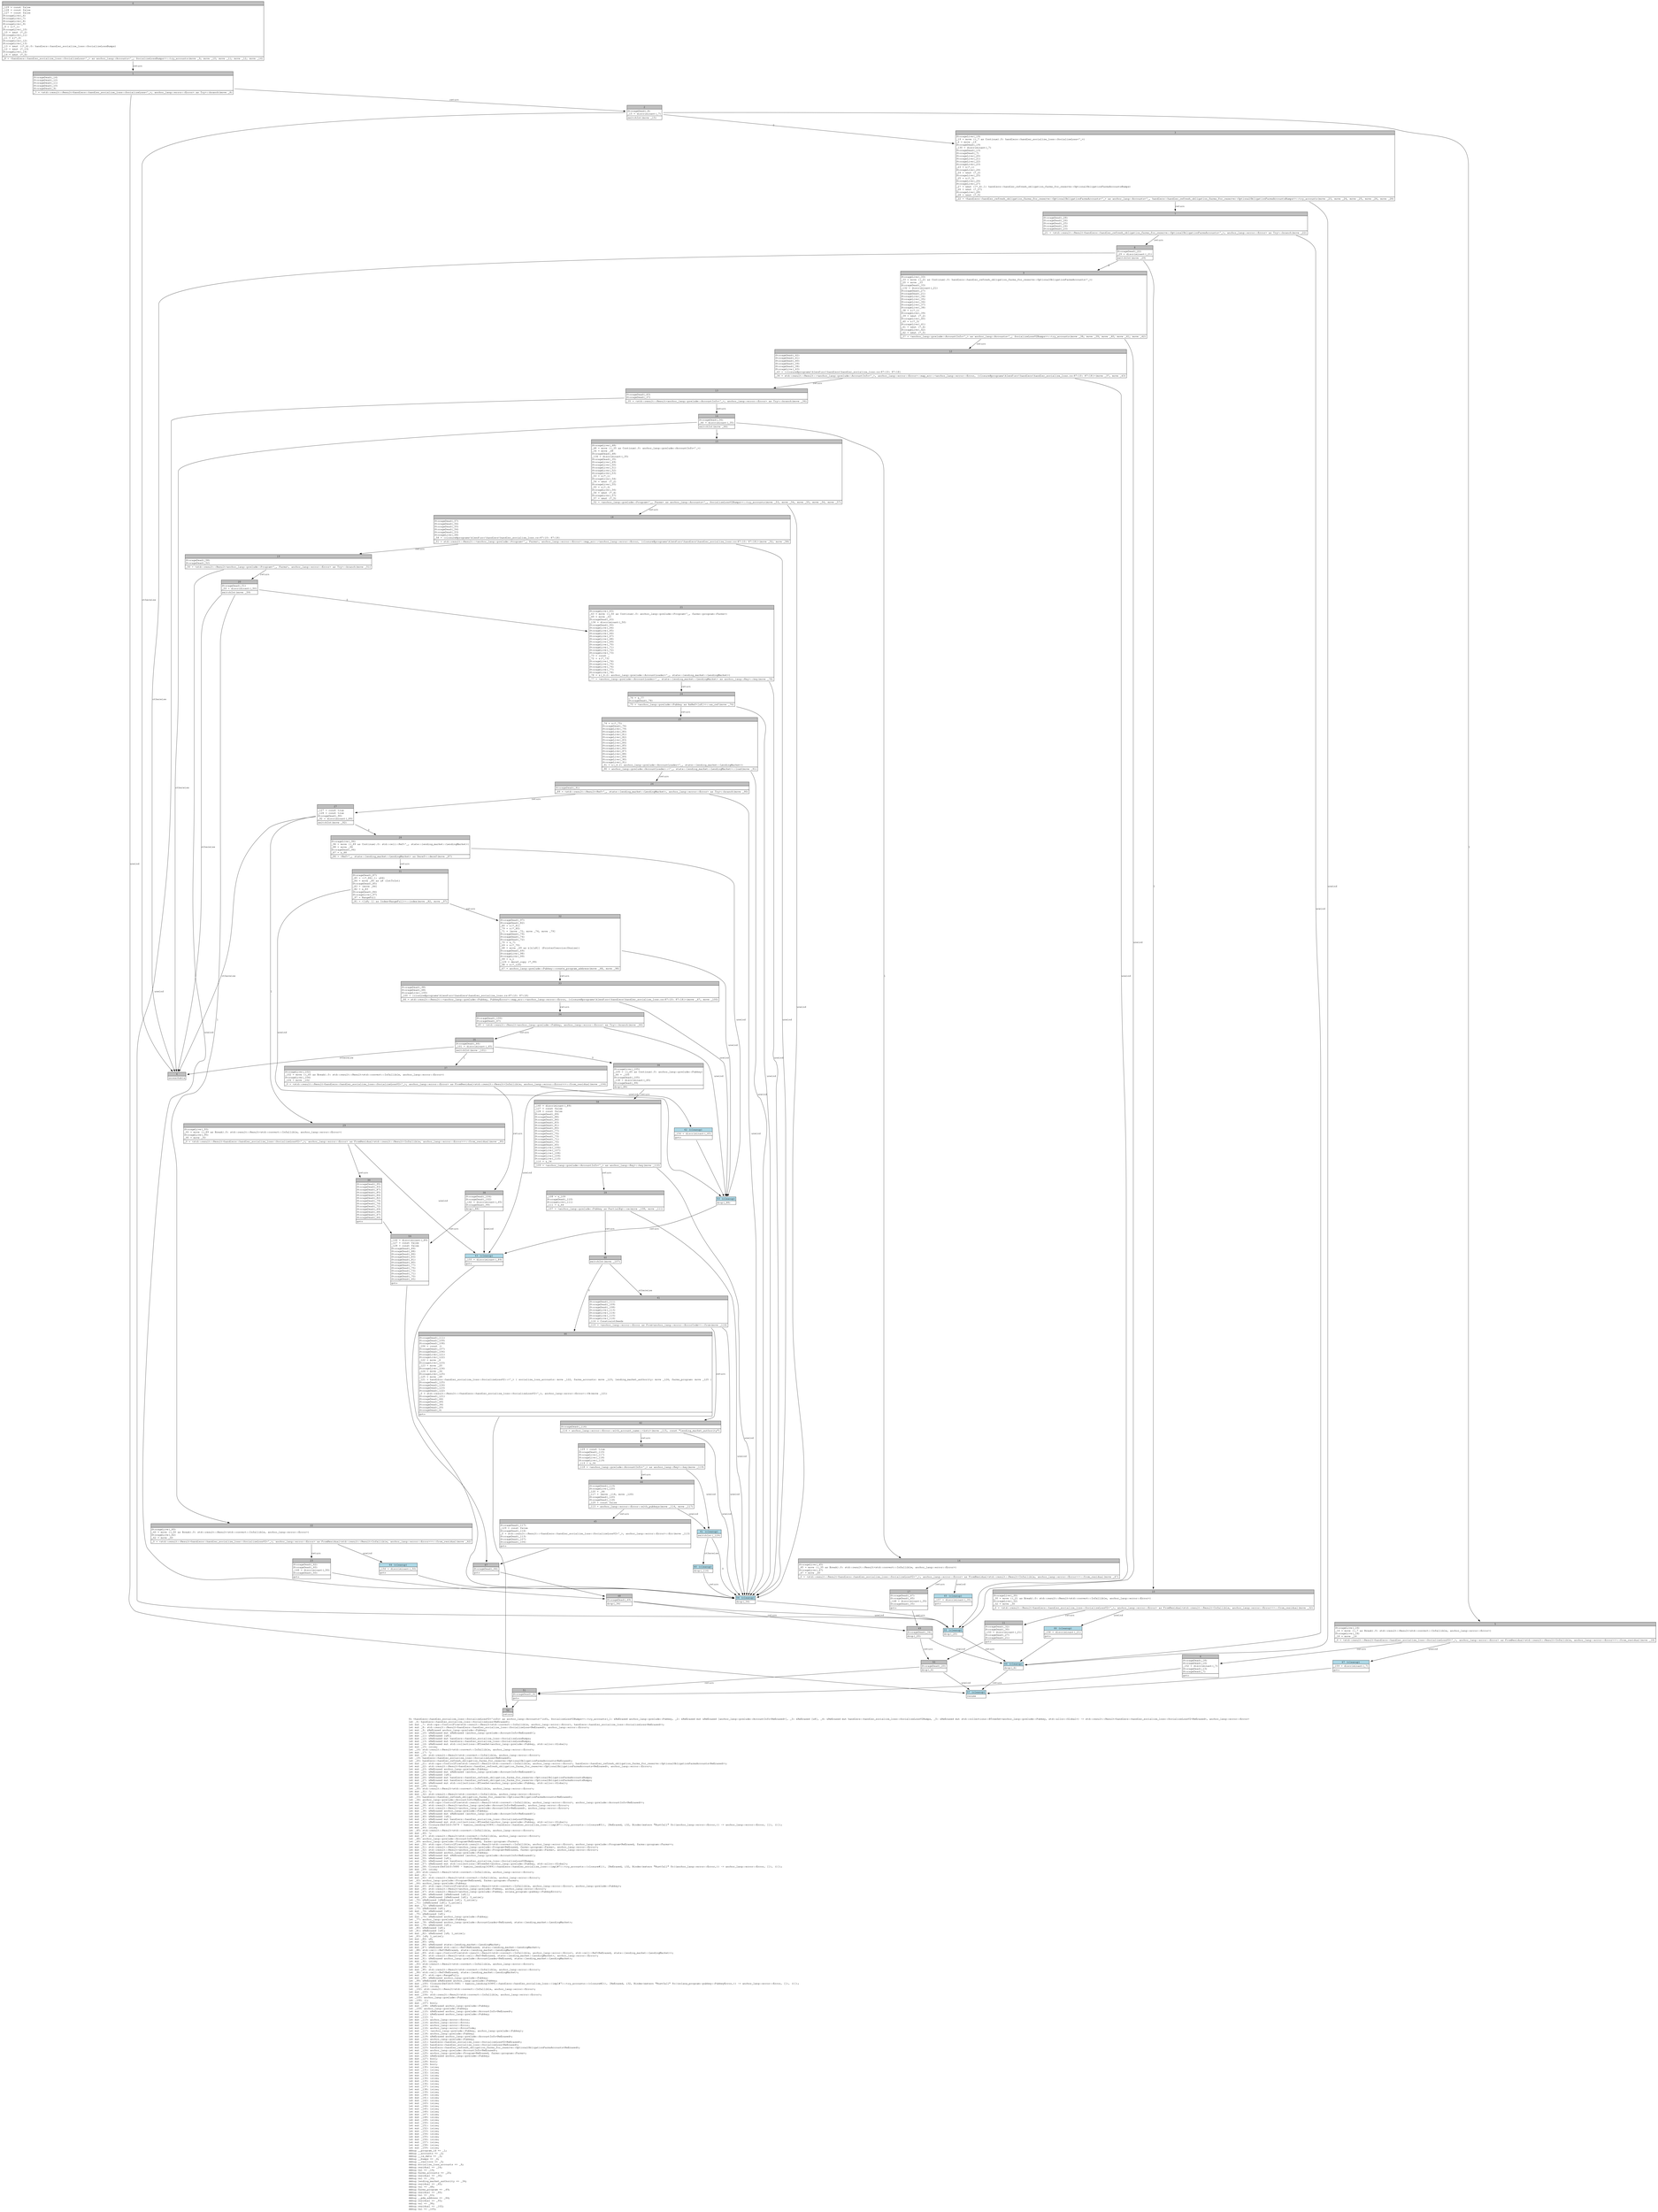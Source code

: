 digraph Mir_0_5678 {
    graph [fontname="Courier, monospace"];
    node [fontname="Courier, monospace"];
    edge [fontname="Courier, monospace"];
    label=<fn &lt;handlers::handler_socialize_loss::SocializeLossV2&lt;'info&gt; as anchor_lang::Accounts&lt;'info, SocializeLossV2Bumps&gt;&gt;::try_accounts(_1: &amp;ReErased anchor_lang::prelude::Pubkey, _2: &amp;ReErased mut &amp;ReErased [anchor_lang::prelude::AccountInfo&lt;ReErased&gt;], _3: &amp;ReErased [u8], _4: &amp;ReErased mut handlers::handler_socialize_loss::SocializeLossV2Bumps, _5: &amp;ReErased mut std::collections::BTreeSet&lt;anchor_lang::prelude::Pubkey, std::alloc::Global&gt;) -&gt; std::result::Result&lt;handlers::handler_socialize_loss::SocializeLossV2&lt;ReErased&gt;, anchor_lang::error::Error&gt;<br align="left"/>let _6: handlers::handler_socialize_loss::SocializeLoss&lt;ReErased&gt;;<br align="left"/>let mut _7: std::ops::ControlFlow&lt;std::result::Result&lt;std::convert::Infallible, anchor_lang::error::Error&gt;, handlers::handler_socialize_loss::SocializeLoss&lt;ReErased&gt;&gt;;<br align="left"/>let mut _8: std::result::Result&lt;handlers::handler_socialize_loss::SocializeLoss&lt;ReErased&gt;, anchor_lang::error::Error&gt;;<br align="left"/>let mut _9: &amp;ReErased anchor_lang::prelude::Pubkey;<br align="left"/>let mut _10: &amp;ReErased mut &amp;ReErased [anchor_lang::prelude::AccountInfo&lt;ReErased&gt;];<br align="left"/>let mut _11: &amp;ReErased [u8];<br align="left"/>let mut _12: &amp;ReErased mut handlers::handler_socialize_loss::SocializeLossBumps;<br align="left"/>let mut _13: &amp;ReErased mut handlers::handler_socialize_loss::SocializeLossBumps;<br align="left"/>let mut _14: &amp;ReErased mut std::collections::BTreeSet&lt;anchor_lang::prelude::Pubkey, std::alloc::Global&gt;;<br align="left"/>let mut _15: isize;<br align="left"/>let _16: std::result::Result&lt;std::convert::Infallible, anchor_lang::error::Error&gt;;<br align="left"/>let mut _17: !;<br align="left"/>let mut _18: std::result::Result&lt;std::convert::Infallible, anchor_lang::error::Error&gt;;<br align="left"/>let _19: handlers::handler_socialize_loss::SocializeLoss&lt;ReErased&gt;;<br align="left"/>let _20: handlers::handler_refresh_obligation_farms_for_reserve::OptionalObligationFarmsAccounts&lt;ReErased&gt;;<br align="left"/>let mut _21: std::ops::ControlFlow&lt;std::result::Result&lt;std::convert::Infallible, anchor_lang::error::Error&gt;, handlers::handler_refresh_obligation_farms_for_reserve::OptionalObligationFarmsAccounts&lt;ReErased&gt;&gt;;<br align="left"/>let mut _22: std::result::Result&lt;handlers::handler_refresh_obligation_farms_for_reserve::OptionalObligationFarmsAccounts&lt;ReErased&gt;, anchor_lang::error::Error&gt;;<br align="left"/>let mut _23: &amp;ReErased anchor_lang::prelude::Pubkey;<br align="left"/>let mut _24: &amp;ReErased mut &amp;ReErased [anchor_lang::prelude::AccountInfo&lt;ReErased&gt;];<br align="left"/>let mut _25: &amp;ReErased [u8];<br align="left"/>let mut _26: &amp;ReErased mut handlers::handler_refresh_obligation_farms_for_reserve::OptionalObligationFarmsAccountsBumps;<br align="left"/>let mut _27: &amp;ReErased mut handlers::handler_refresh_obligation_farms_for_reserve::OptionalObligationFarmsAccountsBumps;<br align="left"/>let mut _28: &amp;ReErased mut std::collections::BTreeSet&lt;anchor_lang::prelude::Pubkey, std::alloc::Global&gt;;<br align="left"/>let mut _29: isize;<br align="left"/>let _30: std::result::Result&lt;std::convert::Infallible, anchor_lang::error::Error&gt;;<br align="left"/>let mut _31: !;<br align="left"/>let mut _32: std::result::Result&lt;std::convert::Infallible, anchor_lang::error::Error&gt;;<br align="left"/>let _33: handlers::handler_refresh_obligation_farms_for_reserve::OptionalObligationFarmsAccounts&lt;ReErased&gt;;<br align="left"/>let _34: anchor_lang::prelude::AccountInfo&lt;ReErased&gt;;<br align="left"/>let mut _35: std::ops::ControlFlow&lt;std::result::Result&lt;std::convert::Infallible, anchor_lang::error::Error&gt;, anchor_lang::prelude::AccountInfo&lt;ReErased&gt;&gt;;<br align="left"/>let mut _36: std::result::Result&lt;anchor_lang::prelude::AccountInfo&lt;ReErased&gt;, anchor_lang::error::Error&gt;;<br align="left"/>let mut _37: std::result::Result&lt;anchor_lang::prelude::AccountInfo&lt;ReErased&gt;, anchor_lang::error::Error&gt;;<br align="left"/>let mut _38: &amp;ReErased anchor_lang::prelude::Pubkey;<br align="left"/>let mut _39: &amp;ReErased mut &amp;ReErased [anchor_lang::prelude::AccountInfo&lt;ReErased&gt;];<br align="left"/>let mut _40: &amp;ReErased [u8];<br align="left"/>let mut _41: &amp;ReErased mut handlers::handler_socialize_loss::SocializeLossV2Bumps;<br align="left"/>let mut _42: &amp;ReErased mut std::collections::BTreeSet&lt;anchor_lang::prelude::Pubkey, std::alloc::Global&gt;;<br align="left"/>let mut _43: Closure(DefId(0:5679 ~ kamino_lending[6389]::handlers::handler_socialize_loss::{impl#7}::try_accounts::{closure#0}), [ReErased, i32, Binder(extern &quot;RustCall&quot; fn((anchor_lang::error::Error,)) -&gt; anchor_lang::error::Error, []), ()]);<br align="left"/>let mut _44: isize;<br align="left"/>let _45: std::result::Result&lt;std::convert::Infallible, anchor_lang::error::Error&gt;;<br align="left"/>let mut _46: !;<br align="left"/>let mut _47: std::result::Result&lt;std::convert::Infallible, anchor_lang::error::Error&gt;;<br align="left"/>let _48: anchor_lang::prelude::AccountInfo&lt;ReErased&gt;;<br align="left"/>let _49: anchor_lang::prelude::Program&lt;ReErased, farms::program::Farms&gt;;<br align="left"/>let mut _50: std::ops::ControlFlow&lt;std::result::Result&lt;std::convert::Infallible, anchor_lang::error::Error&gt;, anchor_lang::prelude::Program&lt;ReErased, farms::program::Farms&gt;&gt;;<br align="left"/>let mut _51: std::result::Result&lt;anchor_lang::prelude::Program&lt;ReErased, farms::program::Farms&gt;, anchor_lang::error::Error&gt;;<br align="left"/>let mut _52: std::result::Result&lt;anchor_lang::prelude::Program&lt;ReErased, farms::program::Farms&gt;, anchor_lang::error::Error&gt;;<br align="left"/>let mut _53: &amp;ReErased anchor_lang::prelude::Pubkey;<br align="left"/>let mut _54: &amp;ReErased mut &amp;ReErased [anchor_lang::prelude::AccountInfo&lt;ReErased&gt;];<br align="left"/>let mut _55: &amp;ReErased [u8];<br align="left"/>let mut _56: &amp;ReErased mut handlers::handler_socialize_loss::SocializeLossV2Bumps;<br align="left"/>let mut _57: &amp;ReErased mut std::collections::BTreeSet&lt;anchor_lang::prelude::Pubkey, std::alloc::Global&gt;;<br align="left"/>let mut _58: Closure(DefId(0:5680 ~ kamino_lending[6389]::handlers::handler_socialize_loss::{impl#7}::try_accounts::{closure#1}), [ReErased, i32, Binder(extern &quot;RustCall&quot; fn((anchor_lang::error::Error,)) -&gt; anchor_lang::error::Error, []), ()]);<br align="left"/>let mut _59: isize;<br align="left"/>let _60: std::result::Result&lt;std::convert::Infallible, anchor_lang::error::Error&gt;;<br align="left"/>let mut _61: !;<br align="left"/>let mut _62: std::result::Result&lt;std::convert::Infallible, anchor_lang::error::Error&gt;;<br align="left"/>let _63: anchor_lang::prelude::Program&lt;ReErased, farms::program::Farms&gt;;<br align="left"/>let _64: anchor_lang::prelude::Pubkey;<br align="left"/>let mut _65: std::ops::ControlFlow&lt;std::result::Result&lt;std::convert::Infallible, anchor_lang::error::Error&gt;, anchor_lang::prelude::Pubkey&gt;;<br align="left"/>let mut _66: std::result::Result&lt;anchor_lang::prelude::Pubkey, anchor_lang::error::Error&gt;;<br align="left"/>let mut _67: std::result::Result&lt;anchor_lang::prelude::Pubkey, solana_program::pubkey::PubkeyError&gt;;<br align="left"/>let mut _68: &amp;ReErased [&amp;ReErased [u8]];<br align="left"/>let mut _69: &amp;ReErased [&amp;ReErased [u8]; 3_usize];<br align="left"/>let _70: &amp;ReErased [&amp;ReErased [u8]; 3_usize];<br align="left"/>let _71: [&amp;ReErased [u8]; 3_usize];<br align="left"/>let mut _72: &amp;ReErased [u8];<br align="left"/>let _73: &amp;ReErased [u8];<br align="left"/>let mut _74: &amp;ReErased [u8];<br align="left"/>let _75: &amp;ReErased [u8];<br align="left"/>let mut _76: &amp;ReErased anchor_lang::prelude::Pubkey;<br align="left"/>let _77: anchor_lang::prelude::Pubkey;<br align="left"/>let mut _78: &amp;ReErased anchor_lang::prelude::AccountLoader&lt;ReErased, state::lending_market::LendingMarket&gt;;<br align="left"/>let mut _79: &amp;ReErased [u8];<br align="left"/>let _80: &amp;ReErased [u8];<br align="left"/>let _81: &amp;ReErased [u8];<br align="left"/>let mut _82: &amp;ReErased [u8; 1_usize];<br align="left"/>let _83: [u8; 1_usize];<br align="left"/>let mut _84: u8;<br align="left"/>let mut _85: u64;<br align="left"/>let mut _86: &amp;ReErased state::lending_market::LendingMarket;<br align="left"/>let mut _87: &amp;ReErased std::cell::Ref&lt;ReErased, state::lending_market::LendingMarket&gt;;<br align="left"/>let _88: std::cell::Ref&lt;ReErased, state::lending_market::LendingMarket&gt;;<br align="left"/>let mut _89: std::ops::ControlFlow&lt;std::result::Result&lt;std::convert::Infallible, anchor_lang::error::Error&gt;, std::cell::Ref&lt;ReErased, state::lending_market::LendingMarket&gt;&gt;;<br align="left"/>let mut _90: std::result::Result&lt;std::cell::Ref&lt;ReErased, state::lending_market::LendingMarket&gt;, anchor_lang::error::Error&gt;;<br align="left"/>let mut _91: &amp;ReErased anchor_lang::prelude::AccountLoader&lt;ReErased, state::lending_market::LendingMarket&gt;;<br align="left"/>let mut _92: isize;<br align="left"/>let _93: std::result::Result&lt;std::convert::Infallible, anchor_lang::error::Error&gt;;<br align="left"/>let mut _94: !;<br align="left"/>let mut _95: std::result::Result&lt;std::convert::Infallible, anchor_lang::error::Error&gt;;<br align="left"/>let _96: std::cell::Ref&lt;ReErased, state::lending_market::LendingMarket&gt;;<br align="left"/>let mut _97: std::ops::RangeFull;<br align="left"/>let mut _98: &amp;ReErased anchor_lang::prelude::Pubkey;<br align="left"/>let _99: &amp;ReErased &amp;ReErased anchor_lang::prelude::Pubkey;<br align="left"/>let mut _100: Closure(DefId(0:5681 ~ kamino_lending[6389]::handlers::handler_socialize_loss::{impl#7}::try_accounts::{closure#2}), [ReErased, i32, Binder(extern &quot;RustCall&quot; fn((solana_program::pubkey::PubkeyError,)) -&gt; anchor_lang::error::Error, []), ()]);<br align="left"/>let mut _101: isize;<br align="left"/>let _102: std::result::Result&lt;std::convert::Infallible, anchor_lang::error::Error&gt;;<br align="left"/>let mut _103: !;<br align="left"/>let mut _104: std::result::Result&lt;std::convert::Infallible, anchor_lang::error::Error&gt;;<br align="left"/>let _105: anchor_lang::prelude::Pubkey;<br align="left"/>let _106: ();<br align="left"/>let mut _107: bool;<br align="left"/>let mut _108: &amp;ReErased anchor_lang::prelude::Pubkey;<br align="left"/>let _109: anchor_lang::prelude::Pubkey;<br align="left"/>let mut _110: &amp;ReErased anchor_lang::prelude::AccountInfo&lt;ReErased&gt;;<br align="left"/>let mut _111: &amp;ReErased anchor_lang::prelude::Pubkey;<br align="left"/>let mut _112: !;<br align="left"/>let mut _113: anchor_lang::error::Error;<br align="left"/>let mut _114: anchor_lang::error::Error;<br align="left"/>let mut _115: anchor_lang::error::Error;<br align="left"/>let mut _116: anchor_lang::error::ErrorCode;<br align="left"/>let mut _117: (anchor_lang::prelude::Pubkey, anchor_lang::prelude::Pubkey);<br align="left"/>let mut _118: anchor_lang::prelude::Pubkey;<br align="left"/>let mut _119: &amp;ReErased anchor_lang::prelude::AccountInfo&lt;ReErased&gt;;<br align="left"/>let mut _120: anchor_lang::prelude::Pubkey;<br align="left"/>let mut _121: handlers::handler_socialize_loss::SocializeLossV2&lt;ReErased&gt;;<br align="left"/>let mut _122: handlers::handler_socialize_loss::SocializeLoss&lt;ReErased&gt;;<br align="left"/>let mut _123: handlers::handler_refresh_obligation_farms_for_reserve::OptionalObligationFarmsAccounts&lt;ReErased&gt;;<br align="left"/>let mut _124: anchor_lang::prelude::AccountInfo&lt;ReErased&gt;;<br align="left"/>let mut _125: anchor_lang::prelude::Program&lt;ReErased, farms::program::Farms&gt;;<br align="left"/>let mut _126: &amp;ReErased anchor_lang::prelude::Pubkey;<br align="left"/>let mut _127: bool;<br align="left"/>let mut _128: bool;<br align="left"/>let mut _129: bool;<br align="left"/>let mut _130: isize;<br align="left"/>let mut _131: isize;<br align="left"/>let mut _132: isize;<br align="left"/>let mut _133: isize;<br align="left"/>let mut _134: isize;<br align="left"/>let mut _135: isize;<br align="left"/>let mut _136: isize;<br align="left"/>let mut _137: isize;<br align="left"/>let mut _138: isize;<br align="left"/>let mut _139: isize;<br align="left"/>let mut _140: isize;<br align="left"/>let mut _141: isize;<br align="left"/>let mut _142: isize;<br align="left"/>let mut _143: isize;<br align="left"/>let mut _144: isize;<br align="left"/>let mut _145: isize;<br align="left"/>let mut _146: isize;<br align="left"/>let mut _147: isize;<br align="left"/>let mut _148: isize;<br align="left"/>let mut _149: isize;<br align="left"/>let mut _150: isize;<br align="left"/>let mut _151: isize;<br align="left"/>let mut _152: isize;<br align="left"/>let mut _153: isize;<br align="left"/>let mut _154: isize;<br align="left"/>let mut _155: isize;<br align="left"/>let mut _156: isize;<br align="left"/>let mut _157: isize;<br align="left"/>let mut _158: isize;<br align="left"/>let mut _159: isize;<br align="left"/>debug __program_id =&gt; _1;<br align="left"/>debug __accounts =&gt; _2;<br align="left"/>debug __ix_data =&gt; _3;<br align="left"/>debug __bumps =&gt; _4;<br align="left"/>debug __reallocs =&gt; _5;<br align="left"/>debug socialize_loss_accounts =&gt; _6;<br align="left"/>debug residual =&gt; _16;<br align="left"/>debug val =&gt; _19;<br align="left"/>debug farms_accounts =&gt; _20;<br align="left"/>debug residual =&gt; _30;<br align="left"/>debug val =&gt; _33;<br align="left"/>debug lending_market_authority =&gt; _34;<br align="left"/>debug residual =&gt; _45;<br align="left"/>debug val =&gt; _48;<br align="left"/>debug farms_program =&gt; _49;<br align="left"/>debug residual =&gt; _60;<br align="left"/>debug val =&gt; _63;<br align="left"/>debug __pda_address =&gt; _64;<br align="left"/>debug residual =&gt; _93;<br align="left"/>debug val =&gt; _96;<br align="left"/>debug residual =&gt; _102;<br align="left"/>debug val =&gt; _105;<br align="left"/>>;
    bb0__0_5678 [shape="none", label=<<table border="0" cellborder="1" cellspacing="0"><tr><td bgcolor="gray" align="center" colspan="1">0</td></tr><tr><td align="left" balign="left">_129 = const false<br/>_128 = const false<br/>_127 = const false<br/>StorageLive(_6)<br/>StorageLive(_7)<br/>StorageLive(_8)<br/>StorageLive(_9)<br/>_9 = &amp;(*_1)<br/>StorageLive(_10)<br/>_10 = &amp;mut (*_2)<br/>StorageLive(_11)<br/>_11 = &amp;(*_3)<br/>StorageLive(_12)<br/>StorageLive(_13)<br/>_13 = &amp;mut ((*_4).0: handlers::handler_socialize_loss::SocializeLossBumps)<br/>_12 = &amp;mut (*_13)<br/>StorageLive(_14)<br/>_14 = &amp;mut (*_5)<br/></td></tr><tr><td align="left">_8 = &lt;handlers::handler_socialize_loss::SocializeLoss&lt;'_&gt; as anchor_lang::Accounts&lt;'_, SocializeLossBumps&gt;&gt;::try_accounts(move _9, move _10, move _11, move _12, move _14)</td></tr></table>>];
    bb1__0_5678 [shape="none", label=<<table border="0" cellborder="1" cellspacing="0"><tr><td bgcolor="gray" align="center" colspan="1">1</td></tr><tr><td align="left" balign="left">StorageDead(_14)<br/>StorageDead(_12)<br/>StorageDead(_11)<br/>StorageDead(_10)<br/>StorageDead(_9)<br/></td></tr><tr><td align="left">_7 = &lt;std::result::Result&lt;handlers::handler_socialize_loss::SocializeLoss&lt;'_&gt;, anchor_lang::error::Error&gt; as Try&gt;::branch(move _8)</td></tr></table>>];
    bb2__0_5678 [shape="none", label=<<table border="0" cellborder="1" cellspacing="0"><tr><td bgcolor="gray" align="center" colspan="1">2</td></tr><tr><td align="left" balign="left">StorageDead(_8)<br/>_15 = discriminant(_7)<br/></td></tr><tr><td align="left">switchInt(move _15)</td></tr></table>>];
    bb3__0_5678 [shape="none", label=<<table border="0" cellborder="1" cellspacing="0"><tr><td bgcolor="gray" align="center" colspan="1">3</td></tr><tr><td align="left" balign="left">StorageLive(_19)<br/>_19 = move ((_7 as Continue).0: handlers::handler_socialize_loss::SocializeLoss&lt;'_&gt;)<br/>_6 = move _19<br/>StorageDead(_19)<br/>_130 = discriminant(_7)<br/>StorageDead(_13)<br/>StorageDead(_7)<br/>StorageLive(_20)<br/>StorageLive(_21)<br/>StorageLive(_22)<br/>StorageLive(_23)<br/>_23 = &amp;(*_1)<br/>StorageLive(_24)<br/>_24 = &amp;mut (*_2)<br/>StorageLive(_25)<br/>_25 = &amp;(*_3)<br/>StorageLive(_26)<br/>StorageLive(_27)<br/>_27 = &amp;mut ((*_4).1: handlers::handler_refresh_obligation_farms_for_reserve::OptionalObligationFarmsAccountsBumps)<br/>_26 = &amp;mut (*_27)<br/>StorageLive(_28)<br/>_28 = &amp;mut (*_5)<br/></td></tr><tr><td align="left">_22 = &lt;handlers::handler_refresh_obligation_farms_for_reserve::OptionalObligationFarmsAccounts&lt;'_&gt; as anchor_lang::Accounts&lt;'_, handlers::handler_refresh_obligation_farms_for_reserve::OptionalObligationFarmsAccountsBumps&gt;&gt;::try_accounts(move _23, move _24, move _25, move _26, move _28)</td></tr></table>>];
    bb4__0_5678 [shape="none", label=<<table border="0" cellborder="1" cellspacing="0"><tr><td bgcolor="gray" align="center" colspan="1">4</td></tr><tr><td align="left">unreachable</td></tr></table>>];
    bb5__0_5678 [shape="none", label=<<table border="0" cellborder="1" cellspacing="0"><tr><td bgcolor="gray" align="center" colspan="1">5</td></tr><tr><td align="left" balign="left">StorageLive(_16)<br/>_16 = move ((_7 as Break).0: std::result::Result&lt;std::convert::Infallible, anchor_lang::error::Error&gt;)<br/>StorageLive(_18)<br/>_18 = move _16<br/></td></tr><tr><td align="left">_0 = &lt;std::result::Result&lt;handlers::handler_socialize_loss::SocializeLossV2&lt;'_&gt;, anchor_lang::error::Error&gt; as FromResidual&lt;std::result::Result&lt;Infallible, anchor_lang::error::Error&gt;&gt;&gt;::from_residual(move _18)</td></tr></table>>];
    bb6__0_5678 [shape="none", label=<<table border="0" cellborder="1" cellspacing="0"><tr><td bgcolor="gray" align="center" colspan="1">6</td></tr><tr><td align="left" balign="left">StorageDead(_18)<br/>StorageDead(_16)<br/>_152 = discriminant(_7)<br/>StorageDead(_13)<br/>StorageDead(_7)<br/></td></tr><tr><td align="left">goto</td></tr></table>>];
    bb7__0_5678 [shape="none", label=<<table border="0" cellborder="1" cellspacing="0"><tr><td bgcolor="gray" align="center" colspan="1">7</td></tr><tr><td align="left" balign="left">StorageDead(_28)<br/>StorageDead(_26)<br/>StorageDead(_25)<br/>StorageDead(_24)<br/>StorageDead(_23)<br/></td></tr><tr><td align="left">_21 = &lt;std::result::Result&lt;handlers::handler_refresh_obligation_farms_for_reserve::OptionalObligationFarmsAccounts&lt;'_&gt;, anchor_lang::error::Error&gt; as Try&gt;::branch(move _22)</td></tr></table>>];
    bb8__0_5678 [shape="none", label=<<table border="0" cellborder="1" cellspacing="0"><tr><td bgcolor="gray" align="center" colspan="1">8</td></tr><tr><td align="left" balign="left">StorageDead(_22)<br/>_29 = discriminant(_21)<br/></td></tr><tr><td align="left">switchInt(move _29)</td></tr></table>>];
    bb9__0_5678 [shape="none", label=<<table border="0" cellborder="1" cellspacing="0"><tr><td bgcolor="gray" align="center" colspan="1">9</td></tr><tr><td align="left" balign="left">StorageLive(_33)<br/>_33 = move ((_21 as Continue).0: handlers::handler_refresh_obligation_farms_for_reserve::OptionalObligationFarmsAccounts&lt;'_&gt;)<br/>_20 = move _33<br/>StorageDead(_33)<br/>_132 = discriminant(_21)<br/>StorageDead(_27)<br/>StorageDead(_21)<br/>StorageLive(_34)<br/>StorageLive(_35)<br/>StorageLive(_36)<br/>StorageLive(_37)<br/>StorageLive(_38)<br/>_38 = &amp;(*_1)<br/>StorageLive(_39)<br/>_39 = &amp;mut (*_2)<br/>StorageLive(_40)<br/>_40 = &amp;(*_3)<br/>StorageLive(_41)<br/>_41 = &amp;mut (*_4)<br/>StorageLive(_42)<br/>_42 = &amp;mut (*_5)<br/></td></tr><tr><td align="left">_37 = &lt;anchor_lang::prelude::AccountInfo&lt;'_&gt; as anchor_lang::Accounts&lt;'_, SocializeLossV2Bumps&gt;&gt;::try_accounts(move _38, move _39, move _40, move _41, move _42)</td></tr></table>>];
    bb10__0_5678 [shape="none", label=<<table border="0" cellborder="1" cellspacing="0"><tr><td bgcolor="gray" align="center" colspan="1">10</td></tr><tr><td align="left" balign="left">StorageLive(_30)<br/>_30 = move ((_21 as Break).0: std::result::Result&lt;std::convert::Infallible, anchor_lang::error::Error&gt;)<br/>StorageLive(_32)<br/>_32 = move _30<br/></td></tr><tr><td align="left">_0 = &lt;std::result::Result&lt;handlers::handler_socialize_loss::SocializeLossV2&lt;'_&gt;, anchor_lang::error::Error&gt; as FromResidual&lt;std::result::Result&lt;Infallible, anchor_lang::error::Error&gt;&gt;&gt;::from_residual(move _32)</td></tr></table>>];
    bb11__0_5678 [shape="none", label=<<table border="0" cellborder="1" cellspacing="0"><tr><td bgcolor="gray" align="center" colspan="1">11</td></tr><tr><td align="left" balign="left">StorageDead(_32)<br/>StorageDead(_30)<br/>_150 = discriminant(_21)<br/>StorageDead(_27)<br/>StorageDead(_21)<br/></td></tr><tr><td align="left">goto</td></tr></table>>];
    bb12__0_5678 [shape="none", label=<<table border="0" cellborder="1" cellspacing="0"><tr><td bgcolor="gray" align="center" colspan="1">12</td></tr><tr><td align="left" balign="left">StorageDead(_42)<br/>StorageDead(_41)<br/>StorageDead(_40)<br/>StorageDead(_39)<br/>StorageDead(_38)<br/>StorageLive(_43)<br/>_43 = {closure@programs\klend\src\handlers\handler_socialize_loss.rs:87:10: 87:18}<br/></td></tr><tr><td align="left">_36 = std::result::Result::&lt;anchor_lang::prelude::AccountInfo&lt;'_&gt;, anchor_lang::error::Error&gt;::map_err::&lt;anchor_lang::error::Error, {closure@programs\klend\src\handlers\handler_socialize_loss.rs:87:10: 87:18}&gt;(move _37, move _43)</td></tr></table>>];
    bb13__0_5678 [shape="none", label=<<table border="0" cellborder="1" cellspacing="0"><tr><td bgcolor="gray" align="center" colspan="1">13</td></tr><tr><td align="left" balign="left">StorageDead(_43)<br/>StorageDead(_37)<br/></td></tr><tr><td align="left">_35 = &lt;std::result::Result&lt;anchor_lang::prelude::AccountInfo&lt;'_&gt;, anchor_lang::error::Error&gt; as Try&gt;::branch(move _36)</td></tr></table>>];
    bb14__0_5678 [shape="none", label=<<table border="0" cellborder="1" cellspacing="0"><tr><td bgcolor="gray" align="center" colspan="1">14</td></tr><tr><td align="left" balign="left">StorageDead(_36)<br/>_44 = discriminant(_35)<br/></td></tr><tr><td align="left">switchInt(move _44)</td></tr></table>>];
    bb15__0_5678 [shape="none", label=<<table border="0" cellborder="1" cellspacing="0"><tr><td bgcolor="gray" align="center" colspan="1">15</td></tr><tr><td align="left" balign="left">StorageLive(_48)<br/>_48 = move ((_35 as Continue).0: anchor_lang::prelude::AccountInfo&lt;'_&gt;)<br/>_34 = move _48<br/>StorageDead(_48)<br/>_134 = discriminant(_35)<br/>StorageDead(_35)<br/>StorageLive(_49)<br/>StorageLive(_50)<br/>StorageLive(_51)<br/>StorageLive(_52)<br/>StorageLive(_53)<br/>_53 = &amp;(*_1)<br/>StorageLive(_54)<br/>_54 = &amp;mut (*_2)<br/>StorageLive(_55)<br/>_55 = &amp;(*_3)<br/>StorageLive(_56)<br/>_56 = &amp;mut (*_4)<br/>StorageLive(_57)<br/>_57 = &amp;mut (*_5)<br/></td></tr><tr><td align="left">_52 = &lt;anchor_lang::prelude::Program&lt;'_, Farms&gt; as anchor_lang::Accounts&lt;'_, SocializeLossV2Bumps&gt;&gt;::try_accounts(move _53, move _54, move _55, move _56, move _57)</td></tr></table>>];
    bb16__0_5678 [shape="none", label=<<table border="0" cellborder="1" cellspacing="0"><tr><td bgcolor="gray" align="center" colspan="1">16</td></tr><tr><td align="left" balign="left">StorageLive(_45)<br/>_45 = move ((_35 as Break).0: std::result::Result&lt;std::convert::Infallible, anchor_lang::error::Error&gt;)<br/>StorageLive(_47)<br/>_47 = move _45<br/></td></tr><tr><td align="left">_0 = &lt;std::result::Result&lt;handlers::handler_socialize_loss::SocializeLossV2&lt;'_&gt;, anchor_lang::error::Error&gt; as FromResidual&lt;std::result::Result&lt;Infallible, anchor_lang::error::Error&gt;&gt;&gt;::from_residual(move _47)</td></tr></table>>];
    bb17__0_5678 [shape="none", label=<<table border="0" cellborder="1" cellspacing="0"><tr><td bgcolor="gray" align="center" colspan="1">17</td></tr><tr><td align="left" balign="left">StorageDead(_47)<br/>StorageDead(_45)<br/>_148 = discriminant(_35)<br/>StorageDead(_35)<br/></td></tr><tr><td align="left">goto</td></tr></table>>];
    bb18__0_5678 [shape="none", label=<<table border="0" cellborder="1" cellspacing="0"><tr><td bgcolor="gray" align="center" colspan="1">18</td></tr><tr><td align="left" balign="left">StorageDead(_57)<br/>StorageDead(_56)<br/>StorageDead(_55)<br/>StorageDead(_54)<br/>StorageDead(_53)<br/>StorageLive(_58)<br/>_58 = {closure@programs\klend\src\handlers\handler_socialize_loss.rs:87:10: 87:18}<br/></td></tr><tr><td align="left">_51 = std::result::Result::&lt;anchor_lang::prelude::Program&lt;'_, Farms&gt;, anchor_lang::error::Error&gt;::map_err::&lt;anchor_lang::error::Error, {closure@programs\klend\src\handlers\handler_socialize_loss.rs:87:10: 87:18}&gt;(move _52, move _58)</td></tr></table>>];
    bb19__0_5678 [shape="none", label=<<table border="0" cellborder="1" cellspacing="0"><tr><td bgcolor="gray" align="center" colspan="1">19</td></tr><tr><td align="left" balign="left">StorageDead(_58)<br/>StorageDead(_52)<br/></td></tr><tr><td align="left">_50 = &lt;std::result::Result&lt;anchor_lang::prelude::Program&lt;'_, Farms&gt;, anchor_lang::error::Error&gt; as Try&gt;::branch(move _51)</td></tr></table>>];
    bb20__0_5678 [shape="none", label=<<table border="0" cellborder="1" cellspacing="0"><tr><td bgcolor="gray" align="center" colspan="1">20</td></tr><tr><td align="left" balign="left">StorageDead(_51)<br/>_59 = discriminant(_50)<br/></td></tr><tr><td align="left">switchInt(move _59)</td></tr></table>>];
    bb21__0_5678 [shape="none", label=<<table border="0" cellborder="1" cellspacing="0"><tr><td bgcolor="gray" align="center" colspan="1">21</td></tr><tr><td align="left" balign="left">StorageLive(_63)<br/>_63 = move ((_50 as Continue).0: anchor_lang::prelude::Program&lt;'_, farms::program::Farms&gt;)<br/>_49 = move _63<br/>StorageDead(_63)<br/>_136 = discriminant(_50)<br/>StorageDead(_50)<br/>StorageLive(_64)<br/>StorageLive(_65)<br/>StorageLive(_66)<br/>StorageLive(_67)<br/>StorageLive(_68)<br/>StorageLive(_69)<br/>StorageLive(_70)<br/>StorageLive(_71)<br/>StorageLive(_72)<br/>StorageLive(_73)<br/>_73 = const _<br/>_72 = &amp;(*_73)<br/>StorageLive(_74)<br/>StorageLive(_75)<br/>StorageLive(_76)<br/>StorageLive(_77)<br/>StorageLive(_78)<br/>_78 = &amp;(_6.2: anchor_lang::prelude::AccountLoader&lt;'_, state::lending_market::LendingMarket&gt;)<br/></td></tr><tr><td align="left">_77 = &lt;anchor_lang::prelude::AccountLoader&lt;'_, state::lending_market::LendingMarket&gt; as anchor_lang::Key&gt;::key(move _78)</td></tr></table>>];
    bb22__0_5678 [shape="none", label=<<table border="0" cellborder="1" cellspacing="0"><tr><td bgcolor="gray" align="center" colspan="1">22</td></tr><tr><td align="left" balign="left">StorageLive(_60)<br/>_60 = move ((_50 as Break).0: std::result::Result&lt;std::convert::Infallible, anchor_lang::error::Error&gt;)<br/>StorageLive(_62)<br/>_62 = move _60<br/></td></tr><tr><td align="left">_0 = &lt;std::result::Result&lt;handlers::handler_socialize_loss::SocializeLossV2&lt;'_&gt;, anchor_lang::error::Error&gt; as FromResidual&lt;std::result::Result&lt;Infallible, anchor_lang::error::Error&gt;&gt;&gt;::from_residual(move _62)</td></tr></table>>];
    bb23__0_5678 [shape="none", label=<<table border="0" cellborder="1" cellspacing="0"><tr><td bgcolor="gray" align="center" colspan="1">23</td></tr><tr><td align="left" balign="left">StorageDead(_62)<br/>StorageDead(_60)<br/>_146 = discriminant(_50)<br/>StorageDead(_50)<br/></td></tr><tr><td align="left">goto</td></tr></table>>];
    bb24__0_5678 [shape="none", label=<<table border="0" cellborder="1" cellspacing="0"><tr><td bgcolor="gray" align="center" colspan="1">24</td></tr><tr><td align="left" balign="left">_76 = &amp;_77<br/>StorageDead(_78)<br/></td></tr><tr><td align="left">_75 = &lt;anchor_lang::prelude::Pubkey as AsRef&lt;[u8]&gt;&gt;::as_ref(move _76)</td></tr></table>>];
    bb25__0_5678 [shape="none", label=<<table border="0" cellborder="1" cellspacing="0"><tr><td bgcolor="gray" align="center" colspan="1">25</td></tr><tr><td align="left" balign="left">_74 = &amp;(*_75)<br/>StorageDead(_76)<br/>StorageLive(_79)<br/>StorageLive(_80)<br/>StorageLive(_81)<br/>StorageLive(_82)<br/>StorageLive(_83)<br/>StorageLive(_84)<br/>StorageLive(_85)<br/>StorageLive(_86)<br/>StorageLive(_87)<br/>StorageLive(_88)<br/>StorageLive(_89)<br/>StorageLive(_90)<br/>StorageLive(_91)<br/>_91 = &amp;(_6.2: anchor_lang::prelude::AccountLoader&lt;'_, state::lending_market::LendingMarket&gt;)<br/></td></tr><tr><td align="left">_90 = anchor_lang::prelude::AccountLoader::&lt;'_, state::lending_market::LendingMarket&gt;::load(move _91)</td></tr></table>>];
    bb26__0_5678 [shape="none", label=<<table border="0" cellborder="1" cellspacing="0"><tr><td bgcolor="gray" align="center" colspan="1">26</td></tr><tr><td align="left" balign="left">StorageDead(_91)<br/></td></tr><tr><td align="left">_89 = &lt;std::result::Result&lt;Ref&lt;'_, state::lending_market::LendingMarket&gt;, anchor_lang::error::Error&gt; as Try&gt;::branch(move _90)</td></tr></table>>];
    bb27__0_5678 [shape="none", label=<<table border="0" cellborder="1" cellspacing="0"><tr><td bgcolor="gray" align="center" colspan="1">27</td></tr><tr><td align="left" balign="left">_127 = const true<br/>_128 = const true<br/>StorageDead(_90)<br/>_92 = discriminant(_89)<br/></td></tr><tr><td align="left">switchInt(move _92)</td></tr></table>>];
    bb28__0_5678 [shape="none", label=<<table border="0" cellborder="1" cellspacing="0"><tr><td bgcolor="gray" align="center" colspan="1">28</td></tr><tr><td align="left" balign="left">StorageLive(_96)<br/>_96 = move ((_89 as Continue).0: std::cell::Ref&lt;'_, state::lending_market::LendingMarket&gt;)<br/>_88 = move _96<br/>StorageDead(_96)<br/>_87 = &amp;_88<br/></td></tr><tr><td align="left">_86 = &lt;Ref&lt;'_, state::lending_market::LendingMarket&gt; as Deref&gt;::deref(move _87)</td></tr></table>>];
    bb29__0_5678 [shape="none", label=<<table border="0" cellborder="1" cellspacing="0"><tr><td bgcolor="gray" align="center" colspan="1">29</td></tr><tr><td align="left" balign="left">StorageLive(_93)<br/>_93 = move ((_89 as Break).0: std::result::Result&lt;std::convert::Infallible, anchor_lang::error::Error&gt;)<br/>StorageLive(_95)<br/>_95 = move _93<br/></td></tr><tr><td align="left">_0 = &lt;std::result::Result&lt;handlers::handler_socialize_loss::SocializeLossV2&lt;'_&gt;, anchor_lang::error::Error&gt; as FromResidual&lt;std::result::Result&lt;Infallible, anchor_lang::error::Error&gt;&gt;&gt;::from_residual(move _95)</td></tr></table>>];
    bb30__0_5678 [shape="none", label=<<table border="0" cellborder="1" cellspacing="0"><tr><td bgcolor="gray" align="center" colspan="1">30</td></tr><tr><td align="left" balign="left">StorageDead(_95)<br/>StorageDead(_93)<br/>StorageDead(_87)<br/>StorageDead(_85)<br/>StorageDead(_84)<br/>StorageDead(_82)<br/>StorageDead(_79)<br/>StorageDead(_74)<br/>StorageDead(_72)<br/>StorageDead(_69)<br/>StorageDead(_68)<br/>StorageDead(_67)<br/>StorageDead(_66)<br/></td></tr><tr><td align="left">goto</td></tr></table>>];
    bb31__0_5678 [shape="none", label=<<table border="0" cellborder="1" cellspacing="0"><tr><td bgcolor="gray" align="center" colspan="1">31</td></tr><tr><td align="left" balign="left">StorageDead(_87)<br/>_85 = ((*_86).1: u64)<br/>_84 = move _85 as u8 (IntToInt)<br/>StorageDead(_85)<br/>_83 = [move _84]<br/>_82 = &amp;_83<br/>StorageDead(_84)<br/>StorageLive(_97)<br/>_97 = RangeFull<br/></td></tr><tr><td align="left">_81 = &lt;[u8; 1] as Index&lt;RangeFull&gt;&gt;::index(move _82, move _97)</td></tr></table>>];
    bb32__0_5678 [shape="none", label=<<table border="0" cellborder="1" cellspacing="0"><tr><td bgcolor="gray" align="center" colspan="1">32</td></tr><tr><td align="left" balign="left">StorageDead(_97)<br/>StorageDead(_82)<br/>_80 = &amp;(*_81)<br/>_79 = &amp;(*_80)<br/>_71 = [move _72, move _74, move _79]<br/>StorageDead(_79)<br/>StorageDead(_74)<br/>StorageDead(_72)<br/>_70 = &amp;_71<br/>_69 = &amp;(*_70)<br/>_68 = move _69 as &amp;[&amp;[u8]] (PointerCoercion(Unsize))<br/>StorageDead(_69)<br/>StorageLive(_98)<br/>StorageLive(_99)<br/>_99 = &amp;_1<br/>_126 = deref_copy (*_99)<br/>_98 = &amp;(*_126)<br/></td></tr><tr><td align="left">_67 = anchor_lang::prelude::Pubkey::create_program_address(move _68, move _98)</td></tr></table>>];
    bb33__0_5678 [shape="none", label=<<table border="0" cellborder="1" cellspacing="0"><tr><td bgcolor="gray" align="center" colspan="1">33</td></tr><tr><td align="left" balign="left">StorageDead(_98)<br/>StorageDead(_68)<br/>StorageLive(_100)<br/>_100 = {closure@programs\klend\src\handlers\handler_socialize_loss.rs:87:10: 87:18}<br/></td></tr><tr><td align="left">_66 = std::result::Result::&lt;anchor_lang::prelude::Pubkey, PubkeyError&gt;::map_err::&lt;anchor_lang::error::Error, {closure@programs\klend\src\handlers\handler_socialize_loss.rs:87:10: 87:18}&gt;(move _67, move _100)</td></tr></table>>];
    bb34__0_5678 [shape="none", label=<<table border="0" cellborder="1" cellspacing="0"><tr><td bgcolor="gray" align="center" colspan="1">34</td></tr><tr><td align="left" balign="left">StorageDead(_100)<br/>StorageDead(_67)<br/></td></tr><tr><td align="left">_65 = &lt;std::result::Result&lt;anchor_lang::prelude::Pubkey, anchor_lang::error::Error&gt; as Try&gt;::branch(move _66)</td></tr></table>>];
    bb35__0_5678 [shape="none", label=<<table border="0" cellborder="1" cellspacing="0"><tr><td bgcolor="gray" align="center" colspan="1">35</td></tr><tr><td align="left" balign="left">StorageDead(_66)<br/>_101 = discriminant(_65)<br/></td></tr><tr><td align="left">switchInt(move _101)</td></tr></table>>];
    bb36__0_5678 [shape="none", label=<<table border="0" cellborder="1" cellspacing="0"><tr><td bgcolor="gray" align="center" colspan="1">36</td></tr><tr><td align="left" balign="left">StorageLive(_105)<br/>_105 = ((_65 as Continue).0: anchor_lang::prelude::Pubkey)<br/>_64 = _105<br/>StorageDead(_105)<br/>_138 = discriminant(_65)<br/>StorageDead(_99)<br/></td></tr><tr><td align="left">drop(_88)</td></tr></table>>];
    bb37__0_5678 [shape="none", label=<<table border="0" cellborder="1" cellspacing="0"><tr><td bgcolor="gray" align="center" colspan="1">37</td></tr><tr><td align="left" balign="left">StorageLive(_102)<br/>_102 = move ((_65 as Break).0: std::result::Result&lt;std::convert::Infallible, anchor_lang::error::Error&gt;)<br/>StorageLive(_104)<br/>_104 = move _102<br/></td></tr><tr><td align="left">_0 = &lt;std::result::Result&lt;handlers::handler_socialize_loss::SocializeLossV2&lt;'_&gt;, anchor_lang::error::Error&gt; as FromResidual&lt;std::result::Result&lt;Infallible, anchor_lang::error::Error&gt;&gt;&gt;::from_residual(move _104)</td></tr></table>>];
    bb38__0_5678 [shape="none", label=<<table border="0" cellborder="1" cellspacing="0"><tr><td bgcolor="gray" align="center" colspan="1">38</td></tr><tr><td align="left" balign="left">StorageDead(_104)<br/>StorageDead(_102)<br/>_142 = discriminant(_65)<br/>StorageDead(_99)<br/></td></tr><tr><td align="left">drop(_88)</td></tr></table>>];
    bb39__0_5678 [shape="none", label=<<table border="0" cellborder="1" cellspacing="0"><tr><td bgcolor="gray" align="center" colspan="1">39</td></tr><tr><td align="left" balign="left">_108 = &amp;_109<br/>StorageDead(_110)<br/>StorageLive(_111)<br/>_111 = &amp;_64<br/></td></tr><tr><td align="left">_107 = &lt;anchor_lang::prelude::Pubkey as PartialEq&gt;::ne(move _108, move _111)</td></tr></table>>];
    bb40__0_5678 [shape="none", label=<<table border="0" cellborder="1" cellspacing="0"><tr><td bgcolor="gray" align="center" colspan="1">40</td></tr><tr><td align="left">switchInt(move _107)</td></tr></table>>];
    bb41__0_5678 [shape="none", label=<<table border="0" cellborder="1" cellspacing="0"><tr><td bgcolor="gray" align="center" colspan="1">41</td></tr><tr><td align="left" balign="left">StorageDead(_111)<br/>StorageDead(_109)<br/>StorageDead(_108)<br/>StorageLive(_113)<br/>StorageLive(_114)<br/>StorageLive(_115)<br/>StorageLive(_116)<br/>_116 = ConstraintSeeds<br/></td></tr><tr><td align="left">_115 = &lt;anchor_lang::error::Error as From&lt;anchor_lang::error::ErrorCode&gt;&gt;::from(move _116)</td></tr></table>>];
    bb42__0_5678 [shape="none", label=<<table border="0" cellborder="1" cellspacing="0"><tr><td bgcolor="gray" align="center" colspan="1">42</td></tr><tr><td align="left" balign="left">StorageDead(_116)<br/></td></tr><tr><td align="left">_114 = anchor_lang::error::Error::with_account_name::&lt;&amp;str&gt;(move _115, const &quot;lending_market_authority&quot;)</td></tr></table>>];
    bb43__0_5678 [shape="none", label=<<table border="0" cellborder="1" cellspacing="0"><tr><td bgcolor="gray" align="center" colspan="1">43</td></tr><tr><td align="left" balign="left">_129 = const true<br/>StorageDead(_115)<br/>StorageLive(_117)<br/>StorageLive(_118)<br/>StorageLive(_119)<br/>_119 = &amp;_34<br/></td></tr><tr><td align="left">_118 = &lt;anchor_lang::prelude::AccountInfo&lt;'_&gt; as anchor_lang::Key&gt;::key(move _119)</td></tr></table>>];
    bb44__0_5678 [shape="none", label=<<table border="0" cellborder="1" cellspacing="0"><tr><td bgcolor="gray" align="center" colspan="1">44</td></tr><tr><td align="left" balign="left">StorageDead(_119)<br/>StorageLive(_120)<br/>_120 = _64<br/>_117 = (move _118, move _120)<br/>StorageDead(_120)<br/>StorageDead(_118)<br/>_129 = const false<br/></td></tr><tr><td align="left">_113 = anchor_lang::error::Error::with_pubkeys(move _114, move _117)</td></tr></table>>];
    bb45__0_5678 [shape="none", label=<<table border="0" cellborder="1" cellspacing="0"><tr><td bgcolor="gray" align="center" colspan="1">45</td></tr><tr><td align="left" balign="left">StorageDead(_117)<br/>_129 = const false<br/>StorageDead(_114)<br/>_0 = std::result::Result::&lt;handlers::handler_socialize_loss::SocializeLossV2&lt;'_&gt;, anchor_lang::error::Error&gt;::Err(move _113)<br/>StorageDead(_113)<br/>StorageDead(_107)<br/>StorageDead(_106)<br/></td></tr><tr><td align="left">goto</td></tr></table>>];
    bb46__0_5678 [shape="none", label=<<table border="0" cellborder="1" cellspacing="0"><tr><td bgcolor="gray" align="center" colspan="1">46</td></tr><tr><td align="left" balign="left">StorageDead(_111)<br/>StorageDead(_109)<br/>StorageDead(_108)<br/>_106 = const ()<br/>StorageDead(_107)<br/>StorageDead(_106)<br/>StorageLive(_121)<br/>StorageLive(_122)<br/>_122 = move _6<br/>StorageLive(_123)<br/>_123 = move _20<br/>StorageLive(_124)<br/>_124 = move _34<br/>StorageLive(_125)<br/>_125 = move _49<br/>_121 = handlers::handler_socialize_loss::SocializeLossV2::&lt;'_&gt; { socialize_loss_accounts: move _122, farms_accounts: move _123, lending_market_authority: move _124, farms_program: move _125 }<br/>StorageDead(_125)<br/>StorageDead(_124)<br/>StorageDead(_123)<br/>StorageDead(_122)<br/>_0 = std::result::Result::&lt;handlers::handler_socialize_loss::SocializeLossV2&lt;'_&gt;, anchor_lang::error::Error&gt;::Ok(move _121)<br/>StorageDead(_121)<br/>StorageDead(_64)<br/>StorageDead(_49)<br/>StorageDead(_34)<br/>StorageDead(_20)<br/>StorageDead(_6)<br/></td></tr><tr><td align="left">goto</td></tr></table>>];
    bb47__0_5678 [shape="none", label=<<table border="0" cellborder="1" cellspacing="0"><tr><td bgcolor="gray" align="center" colspan="1">47</td></tr><tr><td align="left" balign="left">StorageDead(_64)<br/></td></tr><tr><td align="left">goto</td></tr></table>>];
    bb48__0_5678 [shape="none", label=<<table border="0" cellborder="1" cellspacing="0"><tr><td bgcolor="gray" align="center" colspan="1">48</td></tr><tr><td align="left" balign="left">StorageDead(_49)<br/></td></tr><tr><td align="left">drop(_34)</td></tr></table>>];
    bb49__0_5678 [shape="none", label=<<table border="0" cellborder="1" cellspacing="0"><tr><td bgcolor="gray" align="center" colspan="1">49</td></tr><tr><td align="left" balign="left">StorageDead(_34)<br/></td></tr><tr><td align="left">drop(_20)</td></tr></table>>];
    bb50__0_5678 [shape="none", label=<<table border="0" cellborder="1" cellspacing="0"><tr><td bgcolor="gray" align="center" colspan="1">50</td></tr><tr><td align="left" balign="left">StorageDead(_20)<br/></td></tr><tr><td align="left">drop(_6)</td></tr></table>>];
    bb51__0_5678 [shape="none", label=<<table border="0" cellborder="1" cellspacing="0"><tr><td bgcolor="gray" align="center" colspan="1">51</td></tr><tr><td align="left" balign="left">StorageDead(_6)<br/></td></tr><tr><td align="left">goto</td></tr></table>>];
    bb52__0_5678 [shape="none", label=<<table border="0" cellborder="1" cellspacing="0"><tr><td bgcolor="gray" align="center" colspan="1">52</td></tr><tr><td align="left">return</td></tr></table>>];
    bb53__0_5678 [shape="none", label=<<table border="0" cellborder="1" cellspacing="0"><tr><td bgcolor="lightblue" align="center" colspan="1">53 (cleanup)</td></tr><tr><td align="left">drop(_88)</td></tr></table>>];
    bb54__0_5678 [shape="none", label=<<table border="0" cellborder="1" cellspacing="0"><tr><td bgcolor="lightblue" align="center" colspan="1">54 (cleanup)</td></tr><tr><td align="left">drop(_34)</td></tr></table>>];
    bb55__0_5678 [shape="none", label=<<table border="0" cellborder="1" cellspacing="0"><tr><td bgcolor="lightblue" align="center" colspan="1">55 (cleanup)</td></tr><tr><td align="left">drop(_20)</td></tr></table>>];
    bb56__0_5678 [shape="none", label=<<table border="0" cellborder="1" cellspacing="0"><tr><td bgcolor="lightblue" align="center" colspan="1">56 (cleanup)</td></tr><tr><td align="left">drop(_6)</td></tr></table>>];
    bb57__0_5678 [shape="none", label=<<table border="0" cellborder="1" cellspacing="0"><tr><td bgcolor="lightblue" align="center" colspan="1">57 (cleanup)</td></tr><tr><td align="left">resume</td></tr></table>>];
    bb58__0_5678 [shape="none", label=<<table border="0" cellborder="1" cellspacing="0"><tr><td bgcolor="gray" align="center" colspan="1">58</td></tr><tr><td align="left" balign="left">_140 = discriminant(_89)<br/>_127 = const false<br/>_128 = const false<br/>StorageDead(_89)<br/>StorageDead(_88)<br/>StorageDead(_86)<br/>StorageDead(_83)<br/>StorageDead(_81)<br/>StorageDead(_80)<br/>StorageDead(_77)<br/>StorageDead(_75)<br/>StorageDead(_73)<br/>StorageDead(_71)<br/>StorageDead(_70)<br/>StorageDead(_65)<br/>StorageLive(_106)<br/>StorageLive(_107)<br/>StorageLive(_108)<br/>StorageLive(_109)<br/>StorageLive(_110)<br/>_110 = &amp;_34<br/></td></tr><tr><td align="left">_109 = &lt;anchor_lang::prelude::AccountInfo&lt;'_&gt; as anchor_lang::Key&gt;::key(move _110)</td></tr></table>>];
    bb59__0_5678 [shape="none", label=<<table border="0" cellborder="1" cellspacing="0"><tr><td bgcolor="gray" align="center" colspan="1">59</td></tr><tr><td align="left" balign="left">_144 = discriminant(_89)<br/>_127 = const false<br/>_128 = const false<br/>StorageDead(_89)<br/>StorageDead(_88)<br/>StorageDead(_86)<br/>StorageDead(_83)<br/>StorageDead(_81)<br/>StorageDead(_80)<br/>StorageDead(_77)<br/>StorageDead(_75)<br/>StorageDead(_73)<br/>StorageDead(_71)<br/>StorageDead(_70)<br/>StorageDead(_65)<br/></td></tr><tr><td align="left">goto</td></tr></table>>];
    bb60__0_5678 [shape="none", label=<<table border="0" cellborder="1" cellspacing="0"><tr><td bgcolor="lightblue" align="center" colspan="1">60 (cleanup)</td></tr><tr><td align="left">drop(_114)</td></tr></table>>];
    bb61__0_5678 [shape="none", label=<<table border="0" cellborder="1" cellspacing="0"><tr><td bgcolor="lightblue" align="center" colspan="1">61 (cleanup)</td></tr><tr><td align="left">switchInt(_129)</td></tr></table>>];
    bb62__0_5678 [shape="none", label=<<table border="0" cellborder="1" cellspacing="0"><tr><td bgcolor="lightblue" align="center" colspan="1">62 (cleanup)</td></tr><tr><td align="left" balign="left">_154 = discriminant(_65)<br/></td></tr><tr><td align="left">goto</td></tr></table>>];
    bb63__0_5678 [shape="none", label=<<table border="0" cellborder="1" cellspacing="0"><tr><td bgcolor="lightblue" align="center" colspan="1">63 (cleanup)</td></tr><tr><td align="left" balign="left">_155 = discriminant(_89)<br/></td></tr><tr><td align="left">goto</td></tr></table>>];
    bb64__0_5678 [shape="none", label=<<table border="0" cellborder="1" cellspacing="0"><tr><td bgcolor="lightblue" align="center" colspan="1">64 (cleanup)</td></tr><tr><td align="left" balign="left">_156 = discriminant(_50)<br/></td></tr><tr><td align="left">goto</td></tr></table>>];
    bb65__0_5678 [shape="none", label=<<table border="0" cellborder="1" cellspacing="0"><tr><td bgcolor="lightblue" align="center" colspan="1">65 (cleanup)</td></tr><tr><td align="left" balign="left">_157 = discriminant(_35)<br/></td></tr><tr><td align="left">goto</td></tr></table>>];
    bb66__0_5678 [shape="none", label=<<table border="0" cellborder="1" cellspacing="0"><tr><td bgcolor="lightblue" align="center" colspan="1">66 (cleanup)</td></tr><tr><td align="left" balign="left">_158 = discriminant(_21)<br/></td></tr><tr><td align="left">goto</td></tr></table>>];
    bb67__0_5678 [shape="none", label=<<table border="0" cellborder="1" cellspacing="0"><tr><td bgcolor="lightblue" align="center" colspan="1">67 (cleanup)</td></tr><tr><td align="left" balign="left">_159 = discriminant(_7)<br/></td></tr><tr><td align="left">goto</td></tr></table>>];
    bb0__0_5678 -> bb1__0_5678 [label="return"];
    bb1__0_5678 -> bb2__0_5678 [label="return"];
    bb1__0_5678 -> bb57__0_5678 [label="unwind"];
    bb2__0_5678 -> bb3__0_5678 [label="0"];
    bb2__0_5678 -> bb5__0_5678 [label="1"];
    bb2__0_5678 -> bb4__0_5678 [label="otherwise"];
    bb3__0_5678 -> bb7__0_5678 [label="return"];
    bb3__0_5678 -> bb56__0_5678 [label="unwind"];
    bb5__0_5678 -> bb6__0_5678 [label="return"];
    bb5__0_5678 -> bb67__0_5678 [label="unwind"];
    bb6__0_5678 -> bb51__0_5678 [label=""];
    bb7__0_5678 -> bb8__0_5678 [label="return"];
    bb7__0_5678 -> bb56__0_5678 [label="unwind"];
    bb8__0_5678 -> bb9__0_5678 [label="0"];
    bb8__0_5678 -> bb10__0_5678 [label="1"];
    bb8__0_5678 -> bb4__0_5678 [label="otherwise"];
    bb9__0_5678 -> bb12__0_5678 [label="return"];
    bb9__0_5678 -> bb55__0_5678 [label="unwind"];
    bb10__0_5678 -> bb11__0_5678 [label="return"];
    bb10__0_5678 -> bb66__0_5678 [label="unwind"];
    bb11__0_5678 -> bb50__0_5678 [label=""];
    bb12__0_5678 -> bb13__0_5678 [label="return"];
    bb12__0_5678 -> bb55__0_5678 [label="unwind"];
    bb13__0_5678 -> bb14__0_5678 [label="return"];
    bb13__0_5678 -> bb55__0_5678 [label="unwind"];
    bb14__0_5678 -> bb15__0_5678 [label="0"];
    bb14__0_5678 -> bb16__0_5678 [label="1"];
    bb14__0_5678 -> bb4__0_5678 [label="otherwise"];
    bb15__0_5678 -> bb18__0_5678 [label="return"];
    bb15__0_5678 -> bb54__0_5678 [label="unwind"];
    bb16__0_5678 -> bb17__0_5678 [label="return"];
    bb16__0_5678 -> bb65__0_5678 [label="unwind"];
    bb17__0_5678 -> bb49__0_5678 [label=""];
    bb18__0_5678 -> bb19__0_5678 [label="return"];
    bb18__0_5678 -> bb54__0_5678 [label="unwind"];
    bb19__0_5678 -> bb20__0_5678 [label="return"];
    bb19__0_5678 -> bb54__0_5678 [label="unwind"];
    bb20__0_5678 -> bb21__0_5678 [label="0"];
    bb20__0_5678 -> bb22__0_5678 [label="1"];
    bb20__0_5678 -> bb4__0_5678 [label="otherwise"];
    bb21__0_5678 -> bb24__0_5678 [label="return"];
    bb21__0_5678 -> bb54__0_5678 [label="unwind"];
    bb22__0_5678 -> bb23__0_5678 [label="return"];
    bb22__0_5678 -> bb64__0_5678 [label="unwind"];
    bb23__0_5678 -> bb48__0_5678 [label=""];
    bb24__0_5678 -> bb25__0_5678 [label="return"];
    bb24__0_5678 -> bb54__0_5678 [label="unwind"];
    bb25__0_5678 -> bb26__0_5678 [label="return"];
    bb25__0_5678 -> bb54__0_5678 [label="unwind"];
    bb26__0_5678 -> bb27__0_5678 [label="return"];
    bb26__0_5678 -> bb54__0_5678 [label="unwind"];
    bb27__0_5678 -> bb28__0_5678 [label="0"];
    bb27__0_5678 -> bb29__0_5678 [label="1"];
    bb27__0_5678 -> bb4__0_5678 [label="otherwise"];
    bb28__0_5678 -> bb31__0_5678 [label="return"];
    bb28__0_5678 -> bb53__0_5678 [label="unwind"];
    bb29__0_5678 -> bb30__0_5678 [label="return"];
    bb29__0_5678 -> bb63__0_5678 [label="unwind"];
    bb30__0_5678 -> bb59__0_5678 [label=""];
    bb31__0_5678 -> bb32__0_5678 [label="return"];
    bb31__0_5678 -> bb53__0_5678 [label="unwind"];
    bb32__0_5678 -> bb33__0_5678 [label="return"];
    bb32__0_5678 -> bb53__0_5678 [label="unwind"];
    bb33__0_5678 -> bb34__0_5678 [label="return"];
    bb33__0_5678 -> bb53__0_5678 [label="unwind"];
    bb34__0_5678 -> bb35__0_5678 [label="return"];
    bb34__0_5678 -> bb53__0_5678 [label="unwind"];
    bb35__0_5678 -> bb36__0_5678 [label="0"];
    bb35__0_5678 -> bb37__0_5678 [label="1"];
    bb35__0_5678 -> bb4__0_5678 [label="otherwise"];
    bb36__0_5678 -> bb58__0_5678 [label="return"];
    bb36__0_5678 -> bb63__0_5678 [label="unwind"];
    bb37__0_5678 -> bb38__0_5678 [label="return"];
    bb37__0_5678 -> bb62__0_5678 [label="unwind"];
    bb38__0_5678 -> bb59__0_5678 [label="return"];
    bb38__0_5678 -> bb63__0_5678 [label="unwind"];
    bb39__0_5678 -> bb40__0_5678 [label="return"];
    bb39__0_5678 -> bb54__0_5678 [label="unwind"];
    bb40__0_5678 -> bb46__0_5678 [label="0"];
    bb40__0_5678 -> bb41__0_5678 [label="otherwise"];
    bb41__0_5678 -> bb42__0_5678 [label="return"];
    bb41__0_5678 -> bb54__0_5678 [label="unwind"];
    bb42__0_5678 -> bb43__0_5678 [label="return"];
    bb42__0_5678 -> bb54__0_5678 [label="unwind"];
    bb43__0_5678 -> bb44__0_5678 [label="return"];
    bb43__0_5678 -> bb61__0_5678 [label="unwind"];
    bb44__0_5678 -> bb45__0_5678 [label="return"];
    bb44__0_5678 -> bb61__0_5678 [label="unwind"];
    bb45__0_5678 -> bb47__0_5678 [label=""];
    bb46__0_5678 -> bb52__0_5678 [label=""];
    bb47__0_5678 -> bb48__0_5678 [label=""];
    bb48__0_5678 -> bb49__0_5678 [label="return"];
    bb48__0_5678 -> bb55__0_5678 [label="unwind"];
    bb49__0_5678 -> bb50__0_5678 [label="return"];
    bb49__0_5678 -> bb56__0_5678 [label="unwind"];
    bb50__0_5678 -> bb51__0_5678 [label="return"];
    bb50__0_5678 -> bb57__0_5678 [label="unwind"];
    bb51__0_5678 -> bb52__0_5678 [label=""];
    bb53__0_5678 -> bb63__0_5678 [label="return"];
    bb54__0_5678 -> bb55__0_5678 [label="return"];
    bb55__0_5678 -> bb56__0_5678 [label="return"];
    bb56__0_5678 -> bb57__0_5678 [label="return"];
    bb58__0_5678 -> bb39__0_5678 [label="return"];
    bb58__0_5678 -> bb54__0_5678 [label="unwind"];
    bb59__0_5678 -> bb47__0_5678 [label=""];
    bb60__0_5678 -> bb54__0_5678 [label="return"];
    bb61__0_5678 -> bb54__0_5678 [label="0"];
    bb61__0_5678 -> bb60__0_5678 [label="otherwise"];
    bb62__0_5678 -> bb53__0_5678 [label=""];
    bb63__0_5678 -> bb54__0_5678 [label=""];
    bb64__0_5678 -> bb54__0_5678 [label=""];
    bb65__0_5678 -> bb55__0_5678 [label=""];
    bb66__0_5678 -> bb56__0_5678 [label=""];
    bb67__0_5678 -> bb57__0_5678 [label=""];
}
